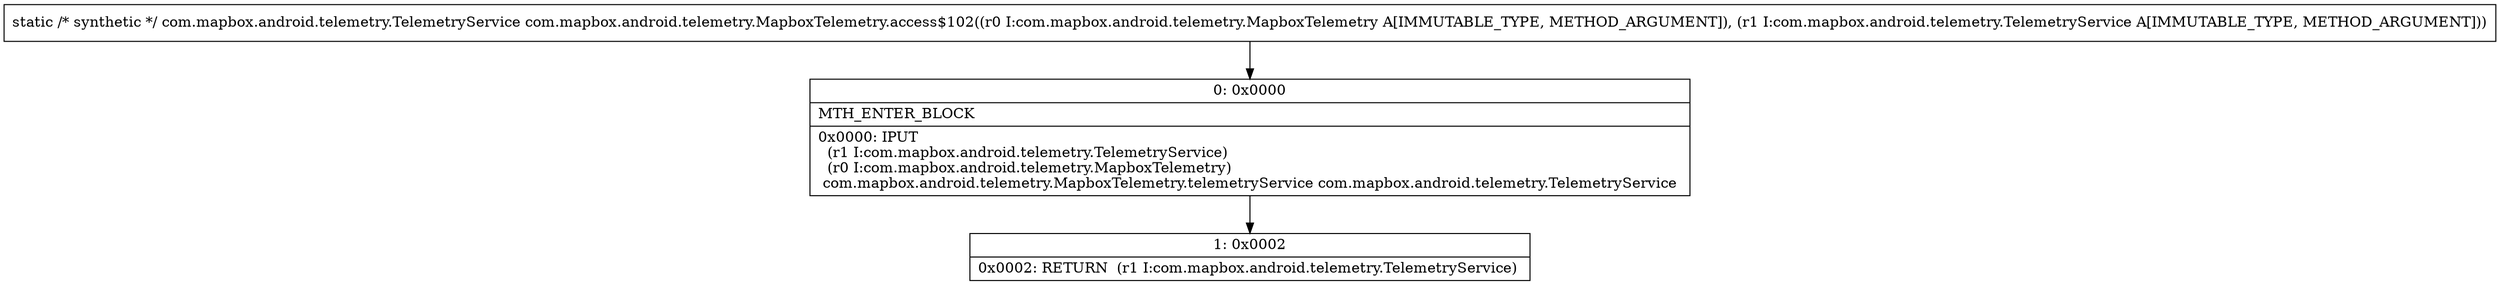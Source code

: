 digraph "CFG forcom.mapbox.android.telemetry.MapboxTelemetry.access$102(Lcom\/mapbox\/android\/telemetry\/MapboxTelemetry;Lcom\/mapbox\/android\/telemetry\/TelemetryService;)Lcom\/mapbox\/android\/telemetry\/TelemetryService;" {
Node_0 [shape=record,label="{0\:\ 0x0000|MTH_ENTER_BLOCK\l|0x0000: IPUT  \l  (r1 I:com.mapbox.android.telemetry.TelemetryService)\l  (r0 I:com.mapbox.android.telemetry.MapboxTelemetry)\l com.mapbox.android.telemetry.MapboxTelemetry.telemetryService com.mapbox.android.telemetry.TelemetryService \l}"];
Node_1 [shape=record,label="{1\:\ 0x0002|0x0002: RETURN  (r1 I:com.mapbox.android.telemetry.TelemetryService) \l}"];
MethodNode[shape=record,label="{static \/* synthetic *\/ com.mapbox.android.telemetry.TelemetryService com.mapbox.android.telemetry.MapboxTelemetry.access$102((r0 I:com.mapbox.android.telemetry.MapboxTelemetry A[IMMUTABLE_TYPE, METHOD_ARGUMENT]), (r1 I:com.mapbox.android.telemetry.TelemetryService A[IMMUTABLE_TYPE, METHOD_ARGUMENT])) }"];
MethodNode -> Node_0;
Node_0 -> Node_1;
}

